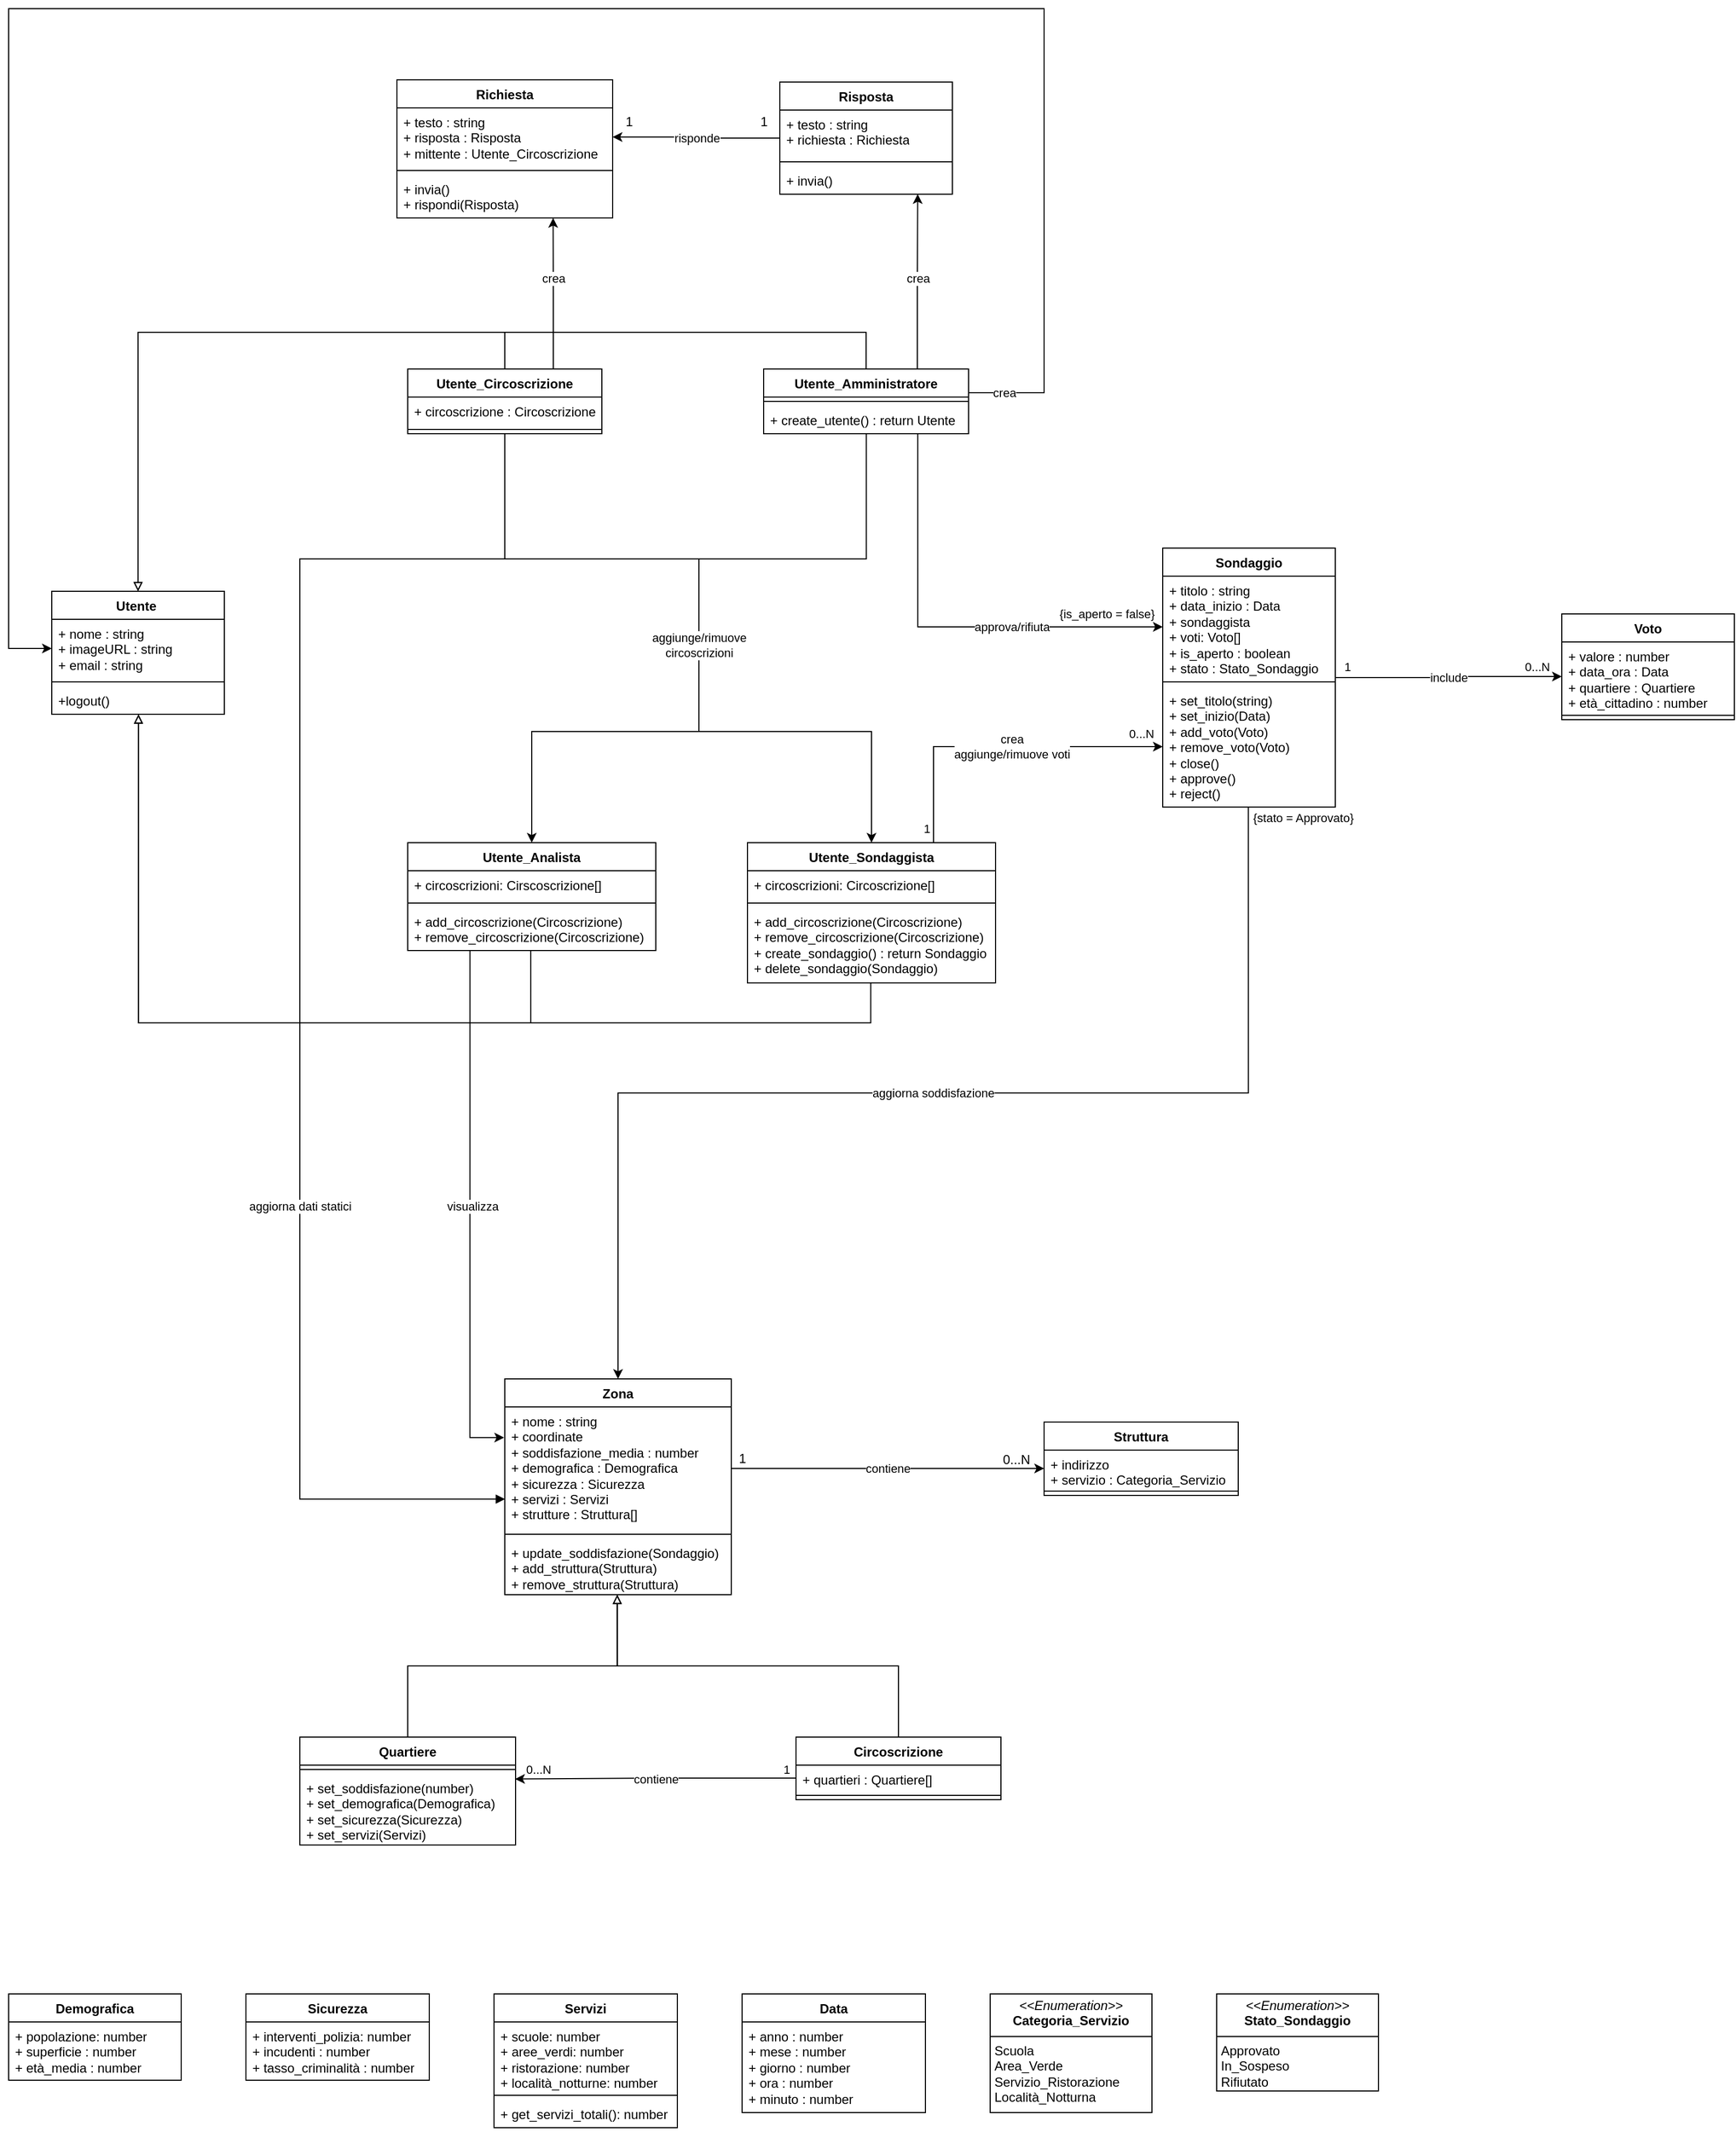 <mxfile version="25.0.3">
  <diagram name="Page-1" id="PLHEX14s0yR5wj9dEpjZ">
    <mxGraphModel dx="2977" dy="1614" grid="1" gridSize="10" guides="1" tooltips="1" connect="1" arrows="1" fold="1" page="1" pageScale="1" pageWidth="2339" pageHeight="3300" math="0" shadow="0">
      <root>
        <mxCell id="0" />
        <mxCell id="1" parent="0" />
        <mxCell id="chuGA78F28cxGPpsPuDr-1" style="edgeStyle=orthogonalEdgeStyle;rounded=0;orthogonalLoop=1;jettySize=auto;html=1;entryX=0.5;entryY=0;entryDx=0;entryDy=0;startArrow=block;startFill=0;endArrow=none;endFill=0;" edge="1" parent="1" source="RidJvcQYEvCWUVDWe50Y-5" target="Lnp6TW67bfk-wFxMHtYv-6">
          <mxGeometry relative="1" as="geometry">
            <Array as="points">
              <mxPoint x="490" y="700" />
              <mxPoint x="1165" y="700" />
            </Array>
          </mxGeometry>
        </mxCell>
        <mxCell id="chuGA78F28cxGPpsPuDr-2" style="edgeStyle=orthogonalEdgeStyle;rounded=0;orthogonalLoop=1;jettySize=auto;html=1;entryX=0.5;entryY=0;entryDx=0;entryDy=0;startArrow=block;startFill=0;endArrow=none;endFill=0;" edge="1" parent="1" source="RidJvcQYEvCWUVDWe50Y-5" target="Lnp6TW67bfk-wFxMHtYv-10">
          <mxGeometry relative="1" as="geometry">
            <Array as="points">
              <mxPoint x="490" y="700" />
              <mxPoint x="830" y="700" />
            </Array>
          </mxGeometry>
        </mxCell>
        <mxCell id="chuGA78F28cxGPpsPuDr-7" style="edgeStyle=orthogonalEdgeStyle;rounded=0;orthogonalLoop=1;jettySize=auto;html=1;endArrow=none;endFill=0;startArrow=block;startFill=0;exitX=0.502;exitY=1.011;exitDx=0;exitDy=0;exitPerimeter=0;entryX=0.497;entryY=0.997;entryDx=0;entryDy=0;entryPerimeter=0;" edge="1" parent="1" source="RidJvcQYEvCWUVDWe50Y-8" target="RidJvcQYEvCWUVDWe50Y-42">
          <mxGeometry relative="1" as="geometry">
            <mxPoint x="1170" y="1380" as="targetPoint" />
            <Array as="points">
              <mxPoint x="490" y="1340" />
              <mxPoint x="1169" y="1340" />
            </Array>
          </mxGeometry>
        </mxCell>
        <mxCell id="RidJvcQYEvCWUVDWe50Y-5" value="Utente&amp;nbsp;" style="swimlane;fontStyle=1;align=center;verticalAlign=top;childLayout=stackLayout;horizontal=1;startSize=26;horizontalStack=0;resizeParent=1;resizeParentMax=0;resizeLast=0;collapsible=1;marginBottom=0;whiteSpace=wrap;html=1;" parent="1" vertex="1">
          <mxGeometry x="410" y="940" width="160" height="114" as="geometry">
            <mxRectangle x="260" y="770" width="100" height="30" as="alternateBounds" />
          </mxGeometry>
        </mxCell>
        <mxCell id="RidJvcQYEvCWUVDWe50Y-6" value="&lt;div&gt;+ nome : string&lt;/div&gt;+ imageURL : string&lt;div&gt;+ email : string&lt;/div&gt;" style="text;strokeColor=none;fillColor=none;align=left;verticalAlign=top;spacingLeft=4;spacingRight=4;overflow=hidden;rotatable=0;points=[[0,0.5],[1,0.5]];portConstraint=eastwest;whiteSpace=wrap;html=1;" parent="RidJvcQYEvCWUVDWe50Y-5" vertex="1">
          <mxGeometry y="26" width="160" height="54" as="geometry" />
        </mxCell>
        <mxCell id="RidJvcQYEvCWUVDWe50Y-7" value="" style="line;strokeWidth=1;fillColor=none;align=left;verticalAlign=middle;spacingTop=-1;spacingLeft=3;spacingRight=3;rotatable=0;labelPosition=right;points=[];portConstraint=eastwest;strokeColor=inherit;" parent="RidJvcQYEvCWUVDWe50Y-5" vertex="1">
          <mxGeometry y="80" width="160" height="8" as="geometry" />
        </mxCell>
        <mxCell id="RidJvcQYEvCWUVDWe50Y-8" value="+logout()" style="text;strokeColor=none;fillColor=none;align=left;verticalAlign=top;spacingLeft=4;spacingRight=4;overflow=hidden;rotatable=0;points=[[0,0.5],[1,0.5]];portConstraint=eastwest;whiteSpace=wrap;html=1;" parent="RidJvcQYEvCWUVDWe50Y-5" vertex="1">
          <mxGeometry y="88" width="160" height="26" as="geometry" />
        </mxCell>
        <mxCell id="RidJvcQYEvCWUVDWe50Y-68" value="include" style="edgeStyle=orthogonalEdgeStyle;rounded=0;orthogonalLoop=1;jettySize=auto;html=1;entryX=0;entryY=0.5;entryDx=0;entryDy=0;" parent="1" source="RidJvcQYEvCWUVDWe50Y-9" target="RidJvcQYEvCWUVDWe50Y-26" edge="1">
          <mxGeometry x="-0.0" relative="1" as="geometry">
            <mxPoint as="offset" />
          </mxGeometry>
        </mxCell>
        <mxCell id="chuGA78F28cxGPpsPuDr-65" value="0...N" style="edgeLabel;html=1;align=center;verticalAlign=middle;resizable=0;points=[];" vertex="1" connectable="0" parent="RidJvcQYEvCWUVDWe50Y-68">
          <mxGeometry x="0.845" y="1" relative="1" as="geometry">
            <mxPoint x="-7" y="-8" as="offset" />
          </mxGeometry>
        </mxCell>
        <mxCell id="chuGA78F28cxGPpsPuDr-66" value="1" style="edgeLabel;html=1;align=center;verticalAlign=middle;resizable=0;points=[];" vertex="1" connectable="0" parent="RidJvcQYEvCWUVDWe50Y-68">
          <mxGeometry x="-0.862" y="2" relative="1" as="geometry">
            <mxPoint x="-4" y="-8" as="offset" />
          </mxGeometry>
        </mxCell>
        <mxCell id="Lnp6TW67bfk-wFxMHtYv-61" value="aggiorna soddisfazione" style="edgeStyle=orthogonalEdgeStyle;rounded=0;orthogonalLoop=1;jettySize=auto;html=1;exitX=0.496;exitY=0.999;exitDx=0;exitDy=0;exitPerimeter=0;" parent="1" source="RidJvcQYEvCWUVDWe50Y-12" target="Lnp6TW67bfk-wFxMHtYv-14" edge="1">
          <mxGeometry relative="1" as="geometry" />
        </mxCell>
        <mxCell id="chuGA78F28cxGPpsPuDr-18" value="{stato = Approvato}" style="edgeLabel;html=1;align=center;verticalAlign=middle;resizable=0;points=[];" vertex="1" connectable="0" parent="Lnp6TW67bfk-wFxMHtYv-61">
          <mxGeometry x="0.77" y="1" relative="1" as="geometry">
            <mxPoint x="634" y="-392" as="offset" />
          </mxGeometry>
        </mxCell>
        <mxCell id="RidJvcQYEvCWUVDWe50Y-9" value="Sondaggio" style="swimlane;fontStyle=1;align=center;verticalAlign=top;childLayout=stackLayout;horizontal=1;startSize=26;horizontalStack=0;resizeParent=1;resizeParentMax=0;resizeLast=0;collapsible=1;marginBottom=0;whiteSpace=wrap;html=1;" parent="1" vertex="1">
          <mxGeometry x="1440" y="900" width="160" height="240" as="geometry" />
        </mxCell>
        <mxCell id="RidJvcQYEvCWUVDWe50Y-10" value="+ titolo : string&lt;div&gt;+ data_inizio : Data&lt;/div&gt;&lt;div&gt;+ sondaggista&lt;/div&gt;&lt;div&gt;+ voti: Voto[]&lt;/div&gt;&lt;div&gt;+ is_aperto : boolean&lt;/div&gt;&lt;div&gt;+ stato : Stato_Sondaggio&lt;/div&gt;" style="text;strokeColor=none;fillColor=none;align=left;verticalAlign=top;spacingLeft=4;spacingRight=4;overflow=hidden;rotatable=0;points=[[0,0.5],[1,0.5]];portConstraint=eastwest;whiteSpace=wrap;html=1;" parent="RidJvcQYEvCWUVDWe50Y-9" vertex="1">
          <mxGeometry y="26" width="160" height="94" as="geometry" />
        </mxCell>
        <mxCell id="RidJvcQYEvCWUVDWe50Y-11" value="" style="line;strokeWidth=1;fillColor=none;align=left;verticalAlign=middle;spacingTop=-1;spacingLeft=3;spacingRight=3;rotatable=0;labelPosition=right;points=[];portConstraint=eastwest;strokeColor=inherit;" parent="RidJvcQYEvCWUVDWe50Y-9" vertex="1">
          <mxGeometry y="120" width="160" height="8" as="geometry" />
        </mxCell>
        <mxCell id="RidJvcQYEvCWUVDWe50Y-12" value="+ set_titolo(string)&lt;div&gt;+ set_inizio(Data)&lt;/div&gt;&lt;div&gt;+ add_voto(Voto)&lt;/div&gt;&lt;div&gt;+ remove_voto(Voto)&lt;/div&gt;&lt;div&gt;+ close()&lt;/div&gt;&lt;div&gt;+ approve()&lt;/div&gt;&lt;div&gt;+ reject()&lt;/div&gt;" style="text;strokeColor=none;fillColor=none;align=left;verticalAlign=top;spacingLeft=4;spacingRight=4;overflow=hidden;rotatable=0;points=[[0,0.5],[1,0.5]];portConstraint=eastwest;whiteSpace=wrap;html=1;" parent="RidJvcQYEvCWUVDWe50Y-9" vertex="1">
          <mxGeometry y="128" width="160" height="112" as="geometry" />
        </mxCell>
        <mxCell id="RidJvcQYEvCWUVDWe50Y-48" value="contiene" style="edgeStyle=orthogonalEdgeStyle;rounded=0;orthogonalLoop=1;jettySize=auto;html=1;entryX=0;entryY=0.5;entryDx=0;entryDy=0;exitX=1;exitY=0.5;exitDx=0;exitDy=0;" parent="1" source="Lnp6TW67bfk-wFxMHtYv-15" target="Lnp6TW67bfk-wFxMHtYv-19" edge="1">
          <mxGeometry relative="1" as="geometry" />
        </mxCell>
        <mxCell id="RidJvcQYEvCWUVDWe50Y-17" value="Quartiere" style="swimlane;fontStyle=1;align=center;verticalAlign=top;childLayout=stackLayout;horizontal=1;startSize=26;horizontalStack=0;resizeParent=1;resizeParentMax=0;resizeLast=0;collapsible=1;marginBottom=0;whiteSpace=wrap;html=1;" parent="1" vertex="1">
          <mxGeometry x="640" y="2002" width="200" height="100" as="geometry" />
        </mxCell>
        <mxCell id="RidJvcQYEvCWUVDWe50Y-19" value="" style="line;strokeWidth=1;fillColor=none;align=left;verticalAlign=middle;spacingTop=-1;spacingLeft=3;spacingRight=3;rotatable=0;labelPosition=right;points=[];portConstraint=eastwest;strokeColor=inherit;" parent="RidJvcQYEvCWUVDWe50Y-17" vertex="1">
          <mxGeometry y="26" width="200" height="8" as="geometry" />
        </mxCell>
        <mxCell id="RidJvcQYEvCWUVDWe50Y-20" value="&lt;div&gt;+ set_soddisfazione(number)&lt;/div&gt;&lt;div&gt;+ set_demografica(Demografica)&lt;/div&gt;&lt;div&gt;+ set_sicurezza(Sicurezza)&lt;/div&gt;&lt;div&gt;+ set_servizi(Servizi)&lt;/div&gt;" style="text;strokeColor=none;fillColor=none;align=left;verticalAlign=top;spacingLeft=4;spacingRight=4;overflow=hidden;rotatable=0;points=[[0,0.5],[1,0.5]];portConstraint=eastwest;whiteSpace=wrap;html=1;" parent="RidJvcQYEvCWUVDWe50Y-17" vertex="1">
          <mxGeometry y="34" width="200" height="66" as="geometry" />
        </mxCell>
        <mxCell id="RidJvcQYEvCWUVDWe50Y-21" value="Circoscrizione" style="swimlane;fontStyle=1;align=center;verticalAlign=top;childLayout=stackLayout;horizontal=1;startSize=26;horizontalStack=0;resizeParent=1;resizeParentMax=0;resizeLast=0;collapsible=1;marginBottom=0;whiteSpace=wrap;html=1;" parent="1" vertex="1">
          <mxGeometry x="1100" y="2002" width="190" height="58" as="geometry">
            <mxRectangle x="1730" y="660" width="120" height="30" as="alternateBounds" />
          </mxGeometry>
        </mxCell>
        <mxCell id="RidJvcQYEvCWUVDWe50Y-22" value="&lt;div&gt;+ quartieri : Quartiere[]&lt;br&gt;&lt;div&gt;&lt;br&gt;&lt;/div&gt;&lt;/div&gt;" style="text;strokeColor=none;fillColor=none;align=left;verticalAlign=top;spacingLeft=4;spacingRight=4;overflow=hidden;rotatable=0;points=[[0,0.5],[1,0.5]];portConstraint=eastwest;whiteSpace=wrap;html=1;" parent="RidJvcQYEvCWUVDWe50Y-21" vertex="1">
          <mxGeometry y="26" width="190" height="24" as="geometry" />
        </mxCell>
        <mxCell id="RidJvcQYEvCWUVDWe50Y-23" value="" style="line;strokeWidth=1;fillColor=none;align=left;verticalAlign=middle;spacingTop=-1;spacingLeft=3;spacingRight=3;rotatable=0;labelPosition=right;points=[];portConstraint=eastwest;strokeColor=inherit;" parent="RidJvcQYEvCWUVDWe50Y-21" vertex="1">
          <mxGeometry y="50" width="190" height="8" as="geometry" />
        </mxCell>
        <mxCell id="RidJvcQYEvCWUVDWe50Y-25" value="Voto" style="swimlane;fontStyle=1;align=center;verticalAlign=top;childLayout=stackLayout;horizontal=1;startSize=26;horizontalStack=0;resizeParent=1;resizeParentMax=0;resizeLast=0;collapsible=1;marginBottom=0;whiteSpace=wrap;html=1;" parent="1" vertex="1">
          <mxGeometry x="1810" y="961" width="160" height="98" as="geometry" />
        </mxCell>
        <mxCell id="RidJvcQYEvCWUVDWe50Y-26" value="+ valore : number&lt;div&gt;+ data_ora : Data&lt;br&gt;&lt;div&gt;+ quartiere : Quartiere&lt;br&gt;&lt;div&gt;+ età_cittadino : number&lt;/div&gt;&lt;/div&gt;&lt;/div&gt;" style="text;strokeColor=none;fillColor=none;align=left;verticalAlign=top;spacingLeft=4;spacingRight=4;overflow=hidden;rotatable=0;points=[[0,0.5],[1,0.5]];portConstraint=eastwest;whiteSpace=wrap;html=1;" parent="RidJvcQYEvCWUVDWe50Y-25" vertex="1">
          <mxGeometry y="26" width="160" height="64" as="geometry" />
        </mxCell>
        <mxCell id="RidJvcQYEvCWUVDWe50Y-27" value="" style="line;strokeWidth=1;fillColor=none;align=left;verticalAlign=middle;spacingTop=-1;spacingLeft=3;spacingRight=3;rotatable=0;labelPosition=right;points=[];portConstraint=eastwest;strokeColor=inherit;" parent="RidJvcQYEvCWUVDWe50Y-25" vertex="1">
          <mxGeometry y="90" width="160" height="8" as="geometry" />
        </mxCell>
        <mxCell id="chuGA78F28cxGPpsPuDr-69" value="visualizza" style="edgeStyle=orthogonalEdgeStyle;rounded=0;orthogonalLoop=1;jettySize=auto;html=1;entryX=-0.003;entryY=0.249;entryDx=0;entryDy=0;exitX=0.251;exitY=1.003;exitDx=0;exitDy=0;exitPerimeter=0;entryPerimeter=0;" edge="1" parent="1" source="RidJvcQYEvCWUVDWe50Y-38" target="Lnp6TW67bfk-wFxMHtYv-15">
          <mxGeometry x="-0.019" y="2" relative="1" as="geometry">
            <mxPoint x="800" y="1300" as="sourcePoint" />
            <mxPoint as="offset" />
          </mxGeometry>
        </mxCell>
        <mxCell id="RidJvcQYEvCWUVDWe50Y-35" value="Utente_Analista" style="swimlane;fontStyle=1;align=center;verticalAlign=top;childLayout=stackLayout;horizontal=1;startSize=26;horizontalStack=0;resizeParent=1;resizeParentMax=0;resizeLast=0;collapsible=1;marginBottom=0;whiteSpace=wrap;html=1;" parent="1" vertex="1">
          <mxGeometry x="740" y="1173" width="230" height="100" as="geometry" />
        </mxCell>
        <mxCell id="RidJvcQYEvCWUVDWe50Y-36" value="+ circoscrizioni: Cirscoscrizione[]" style="text;strokeColor=none;fillColor=none;align=left;verticalAlign=top;spacingLeft=4;spacingRight=4;overflow=hidden;rotatable=0;points=[[0,0.5],[1,0.5]];portConstraint=eastwest;whiteSpace=wrap;html=1;" parent="RidJvcQYEvCWUVDWe50Y-35" vertex="1">
          <mxGeometry y="26" width="230" height="26" as="geometry" />
        </mxCell>
        <mxCell id="RidJvcQYEvCWUVDWe50Y-37" value="" style="line;strokeWidth=1;fillColor=none;align=left;verticalAlign=middle;spacingTop=-1;spacingLeft=3;spacingRight=3;rotatable=0;labelPosition=right;points=[];portConstraint=eastwest;strokeColor=inherit;" parent="RidJvcQYEvCWUVDWe50Y-35" vertex="1">
          <mxGeometry y="52" width="230" height="8" as="geometry" />
        </mxCell>
        <mxCell id="RidJvcQYEvCWUVDWe50Y-38" value="+ add_circoscrizione(Circoscrizione)&lt;div&gt;+ remove_circoscrizione(Circoscrizione)&lt;/div&gt;" style="text;strokeColor=none;fillColor=none;align=left;verticalAlign=top;spacingLeft=4;spacingRight=4;overflow=hidden;rotatable=0;points=[[0,0.5],[1,0.5]];portConstraint=eastwest;whiteSpace=wrap;html=1;" parent="RidJvcQYEvCWUVDWe50Y-35" vertex="1">
          <mxGeometry y="60" width="230" height="40" as="geometry" />
        </mxCell>
        <mxCell id="chuGA78F28cxGPpsPuDr-19" value="crea&lt;div&gt;aggiunge/rimuove voti&lt;/div&gt;" style="edgeStyle=orthogonalEdgeStyle;rounded=0;orthogonalLoop=1;jettySize=auto;html=1;entryX=0;entryY=0.5;entryDx=0;entryDy=0;exitX=0.75;exitY=0;exitDx=0;exitDy=0;" edge="1" parent="1" source="RidJvcQYEvCWUVDWe50Y-39" target="RidJvcQYEvCWUVDWe50Y-12">
          <mxGeometry x="0.071" relative="1" as="geometry">
            <Array as="points">
              <mxPoint x="1227" y="1084" />
            </Array>
            <mxPoint as="offset" />
          </mxGeometry>
        </mxCell>
        <mxCell id="chuGA78F28cxGPpsPuDr-67" value="0...N" style="edgeLabel;html=1;align=center;verticalAlign=middle;resizable=0;points=[];" vertex="1" connectable="0" parent="chuGA78F28cxGPpsPuDr-19">
          <mxGeometry x="0.587" y="1" relative="1" as="geometry">
            <mxPoint x="42" y="-11" as="offset" />
          </mxGeometry>
        </mxCell>
        <mxCell id="chuGA78F28cxGPpsPuDr-68" value="1" style="edgeLabel;html=1;align=center;verticalAlign=middle;resizable=0;points=[];" vertex="1" connectable="0" parent="chuGA78F28cxGPpsPuDr-19">
          <mxGeometry x="-0.862" y="-2" relative="1" as="geometry">
            <mxPoint x="-9" y="8" as="offset" />
          </mxGeometry>
        </mxCell>
        <mxCell id="RidJvcQYEvCWUVDWe50Y-39" value="Utente_Sondaggista" style="swimlane;fontStyle=1;align=center;verticalAlign=top;childLayout=stackLayout;horizontal=1;startSize=26;horizontalStack=0;resizeParent=1;resizeParentMax=0;resizeLast=0;collapsible=1;marginBottom=0;whiteSpace=wrap;html=1;" parent="1" vertex="1">
          <mxGeometry x="1055" y="1173" width="230" height="130" as="geometry" />
        </mxCell>
        <mxCell id="RidJvcQYEvCWUVDWe50Y-40" value="+ circoscrizioni: Circoscrizione[]" style="text;strokeColor=none;fillColor=none;align=left;verticalAlign=top;spacingLeft=4;spacingRight=4;overflow=hidden;rotatable=0;points=[[0,0.5],[1,0.5]];portConstraint=eastwest;whiteSpace=wrap;html=1;" parent="RidJvcQYEvCWUVDWe50Y-39" vertex="1">
          <mxGeometry y="26" width="230" height="26" as="geometry" />
        </mxCell>
        <mxCell id="RidJvcQYEvCWUVDWe50Y-41" value="" style="line;strokeWidth=1;fillColor=none;align=left;verticalAlign=middle;spacingTop=-1;spacingLeft=3;spacingRight=3;rotatable=0;labelPosition=right;points=[];portConstraint=eastwest;strokeColor=inherit;" parent="RidJvcQYEvCWUVDWe50Y-39" vertex="1">
          <mxGeometry y="52" width="230" height="8" as="geometry" />
        </mxCell>
        <mxCell id="RidJvcQYEvCWUVDWe50Y-42" value="&lt;div&gt;+ add_circoscrizione(Circoscrizione)&lt;br&gt;&lt;span style=&quot;background-color: initial;&quot;&gt;+ remove_circoscrizione(Circoscrizione)&lt;/span&gt;&lt;/div&gt;&lt;div&gt;+ create_sondaggio() : return Sondaggio&lt;/div&gt;&lt;div&gt;+ delete_sondaggio(Sondaggio)&lt;/div&gt;&lt;div&gt;&lt;br&gt;&lt;/div&gt;" style="text;strokeColor=none;fillColor=none;align=left;verticalAlign=top;spacingLeft=4;spacingRight=4;overflow=hidden;rotatable=0;points=[[0,0.5],[1,0.5]];portConstraint=eastwest;whiteSpace=wrap;html=1;" parent="RidJvcQYEvCWUVDWe50Y-39" vertex="1">
          <mxGeometry y="60" width="230" height="70" as="geometry" />
        </mxCell>
        <mxCell id="RidJvcQYEvCWUVDWe50Y-50" value="contiene" style="edgeStyle=orthogonalEdgeStyle;rounded=0;orthogonalLoop=1;jettySize=auto;html=1;exitX=0;exitY=0.5;exitDx=0;exitDy=0;entryX=0.998;entryY=0.073;entryDx=0;entryDy=0;entryPerimeter=0;" parent="1" source="RidJvcQYEvCWUVDWe50Y-22" target="RidJvcQYEvCWUVDWe50Y-20" edge="1">
          <mxGeometry relative="1" as="geometry">
            <mxPoint x="1030" y="2060" as="sourcePoint" />
            <mxPoint x="860" y="2020" as="targetPoint" />
          </mxGeometry>
        </mxCell>
        <mxCell id="Lnp6TW67bfk-wFxMHtYv-33" value="1" style="edgeLabel;html=1;align=center;verticalAlign=middle;resizable=0;points=[];" parent="RidJvcQYEvCWUVDWe50Y-50" vertex="1" connectable="0">
          <mxGeometry x="-0.905" y="-2" relative="1" as="geometry">
            <mxPoint x="3" y="-6" as="offset" />
          </mxGeometry>
        </mxCell>
        <mxCell id="Lnp6TW67bfk-wFxMHtYv-34" value="0...N" style="edgeLabel;html=1;align=center;verticalAlign=middle;resizable=0;points=[];" parent="RidJvcQYEvCWUVDWe50Y-50" vertex="1" connectable="0">
          <mxGeometry x="0.756" y="-1" relative="1" as="geometry">
            <mxPoint x="-11" y="-8" as="offset" />
          </mxGeometry>
        </mxCell>
        <mxCell id="RidJvcQYEvCWUVDWe50Y-59" value="Demografica" style="swimlane;fontStyle=1;align=center;verticalAlign=top;childLayout=stackLayout;horizontal=1;startSize=26;horizontalStack=0;resizeParent=1;resizeParentMax=0;resizeLast=0;collapsible=1;marginBottom=0;whiteSpace=wrap;html=1;" parent="1" vertex="1">
          <mxGeometry x="370" y="2240" width="160" height="80" as="geometry" />
        </mxCell>
        <mxCell id="RidJvcQYEvCWUVDWe50Y-60" value="+ popolazione: number&lt;div&gt;+ superficie : number&lt;/div&gt;&lt;div&gt;+ età_media : number&lt;/div&gt;" style="text;strokeColor=none;fillColor=none;align=left;verticalAlign=top;spacingLeft=4;spacingRight=4;overflow=hidden;rotatable=0;points=[[0,0.5],[1,0.5]];portConstraint=eastwest;whiteSpace=wrap;html=1;" parent="RidJvcQYEvCWUVDWe50Y-59" vertex="1">
          <mxGeometry y="26" width="160" height="54" as="geometry" />
        </mxCell>
        <mxCell id="RidJvcQYEvCWUVDWe50Y-61" value="Sicurezza" style="swimlane;fontStyle=1;align=center;verticalAlign=top;childLayout=stackLayout;horizontal=1;startSize=26;horizontalStack=0;resizeParent=1;resizeParentMax=0;resizeLast=0;collapsible=1;marginBottom=0;whiteSpace=wrap;html=1;" parent="1" vertex="1">
          <mxGeometry x="590" y="2240" width="170" height="80" as="geometry" />
        </mxCell>
        <mxCell id="RidJvcQYEvCWUVDWe50Y-62" value="+ interventi_polizia: number&lt;div&gt;+ incudenti : number&lt;/div&gt;&lt;div&gt;+ tasso_criminalità : number&lt;/div&gt;" style="text;strokeColor=none;fillColor=none;align=left;verticalAlign=top;spacingLeft=4;spacingRight=4;overflow=hidden;rotatable=0;points=[[0,0.5],[1,0.5]];portConstraint=eastwest;whiteSpace=wrap;html=1;" parent="RidJvcQYEvCWUVDWe50Y-61" vertex="1">
          <mxGeometry y="26" width="170" height="54" as="geometry" />
        </mxCell>
        <mxCell id="RidJvcQYEvCWUVDWe50Y-76" value="Data" style="swimlane;fontStyle=1;align=center;verticalAlign=top;childLayout=stackLayout;horizontal=1;startSize=26;horizontalStack=0;resizeParent=1;resizeParentMax=0;resizeLast=0;collapsible=1;marginBottom=0;whiteSpace=wrap;html=1;" parent="1" vertex="1">
          <mxGeometry x="1050" y="2240" width="170" height="110" as="geometry" />
        </mxCell>
        <mxCell id="RidJvcQYEvCWUVDWe50Y-77" value="+ anno : number&lt;div&gt;+ mese : number&lt;/div&gt;&lt;div&gt;+ giorno : number&lt;/div&gt;&lt;div&gt;+ ora : number&lt;/div&gt;&lt;div&gt;+ minuto : number&lt;/div&gt;" style="text;strokeColor=none;fillColor=none;align=left;verticalAlign=top;spacingLeft=4;spacingRight=4;overflow=hidden;rotatable=0;points=[[0,0.5],[1,0.5]];portConstraint=eastwest;whiteSpace=wrap;html=1;" parent="RidJvcQYEvCWUVDWe50Y-76" vertex="1">
          <mxGeometry y="26" width="170" height="84" as="geometry" />
        </mxCell>
        <mxCell id="Lnp6TW67bfk-wFxMHtYv-5" value="&lt;p style=&quot;margin:0px;margin-top:4px;text-align:center;&quot;&gt;&lt;i&gt;&amp;lt;&amp;lt;Enumeration&amp;gt;&amp;gt;&lt;/i&gt;&lt;br&gt;&lt;b&gt;Stato_Sondaggio&lt;/b&gt;&lt;/p&gt;&lt;hr size=&quot;1&quot; style=&quot;border-style:solid;&quot;&gt;&lt;p style=&quot;margin:0px;margin-left:4px;&quot;&gt;Approvato&lt;/p&gt;&lt;p style=&quot;margin:0px;margin-left:4px;&quot;&gt;In_Sospeso&lt;/p&gt;&lt;p style=&quot;margin:0px;margin-left:4px;&quot;&gt;Rifiutato&lt;/p&gt;&lt;p style=&quot;margin:0px;margin-left:4px;&quot;&gt;&lt;br&gt;&lt;/p&gt;" style="verticalAlign=top;align=left;overflow=fill;html=1;whiteSpace=wrap;" parent="1" vertex="1">
          <mxGeometry x="1490" y="2240" width="150" height="90" as="geometry" />
        </mxCell>
        <mxCell id="chuGA78F28cxGPpsPuDr-10" value="crea" style="edgeStyle=orthogonalEdgeStyle;rounded=0;orthogonalLoop=1;jettySize=auto;html=1;exitX=0.75;exitY=0;exitDx=0;exitDy=0;entryX=0.799;entryY=0.996;entryDx=0;entryDy=0;entryPerimeter=0;" edge="1" parent="1" source="Lnp6TW67bfk-wFxMHtYv-6" target="Lnp6TW67bfk-wFxMHtYv-49">
          <mxGeometry x="0.038" relative="1" as="geometry">
            <mxPoint x="1220" y="600" as="targetPoint" />
            <mxPoint as="offset" />
          </mxGeometry>
        </mxCell>
        <mxCell id="chuGA78F28cxGPpsPuDr-14" style="edgeStyle=orthogonalEdgeStyle;rounded=0;orthogonalLoop=1;jettySize=auto;html=1;entryX=0.5;entryY=1;entryDx=0;entryDy=0;endArrow=none;endFill=0;exitX=0.501;exitY=1.003;exitDx=0;exitDy=0;exitPerimeter=0;" edge="1" parent="1" source="Lnp6TW67bfk-wFxMHtYv-9" target="Lnp6TW67bfk-wFxMHtYv-10">
          <mxGeometry relative="1" as="geometry">
            <mxPoint x="870" y="950" as="targetPoint" />
            <Array as="points">
              <mxPoint x="1165" y="910" />
              <mxPoint x="830" y="910" />
            </Array>
          </mxGeometry>
        </mxCell>
        <mxCell id="chuGA78F28cxGPpsPuDr-61" value="approva/rifiuta" style="edgeStyle=orthogonalEdgeStyle;rounded=0;orthogonalLoop=1;jettySize=auto;html=1;exitX=0.752;exitY=1.014;exitDx=0;exitDy=0;exitPerimeter=0;entryX=0;entryY=0.5;entryDx=0;entryDy=0;" edge="1" parent="1" source="Lnp6TW67bfk-wFxMHtYv-9" target="RidJvcQYEvCWUVDWe50Y-10">
          <mxGeometry x="0.31" relative="1" as="geometry">
            <Array as="points">
              <mxPoint x="1213" y="973" />
            </Array>
            <mxPoint as="offset" />
          </mxGeometry>
        </mxCell>
        <mxCell id="chuGA78F28cxGPpsPuDr-62" value="{is_aperto = false}" style="edgeLabel;html=1;align=center;verticalAlign=middle;resizable=0;points=[];" vertex="1" connectable="0" parent="chuGA78F28cxGPpsPuDr-61">
          <mxGeometry x="0.816" y="2" relative="1" as="geometry">
            <mxPoint x="-15" y="-10" as="offset" />
          </mxGeometry>
        </mxCell>
        <mxCell id="Lnp6TW67bfk-wFxMHtYv-6" value="Utente_Amministratore" style="swimlane;fontStyle=1;align=center;verticalAlign=top;childLayout=stackLayout;horizontal=1;startSize=26;horizontalStack=0;resizeParent=1;resizeParentMax=0;resizeLast=0;collapsible=1;marginBottom=0;whiteSpace=wrap;html=1;" parent="1" vertex="1">
          <mxGeometry x="1070" y="734" width="190" height="60" as="geometry">
            <mxRectangle x="670" y="1158" width="160" height="30" as="alternateBounds" />
          </mxGeometry>
        </mxCell>
        <mxCell id="Lnp6TW67bfk-wFxMHtYv-8" value="" style="line;strokeWidth=1;fillColor=none;align=left;verticalAlign=middle;spacingTop=-1;spacingLeft=3;spacingRight=3;rotatable=0;labelPosition=right;points=[];portConstraint=eastwest;strokeColor=inherit;" parent="Lnp6TW67bfk-wFxMHtYv-6" vertex="1">
          <mxGeometry y="26" width="190" height="8" as="geometry" />
        </mxCell>
        <mxCell id="Lnp6TW67bfk-wFxMHtYv-9" value="+ create_utente() : return Utente" style="text;strokeColor=none;fillColor=none;align=left;verticalAlign=top;spacingLeft=4;spacingRight=4;overflow=hidden;rotatable=0;points=[[0,0.5],[1,0.5]];portConstraint=eastwest;whiteSpace=wrap;html=1;" parent="Lnp6TW67bfk-wFxMHtYv-6" vertex="1">
          <mxGeometry y="34" width="190" height="26" as="geometry" />
        </mxCell>
        <mxCell id="chuGA78F28cxGPpsPuDr-9" value="crea" style="edgeStyle=orthogonalEdgeStyle;rounded=0;orthogonalLoop=1;jettySize=auto;html=1;exitX=0.75;exitY=0;exitDx=0;exitDy=0;entryX=0.724;entryY=1;entryDx=0;entryDy=0;entryPerimeter=0;" edge="1" parent="1" source="Lnp6TW67bfk-wFxMHtYv-10" target="Lnp6TW67bfk-wFxMHtYv-45">
          <mxGeometry x="0.201" relative="1" as="geometry">
            <mxPoint x="870" y="620" as="targetPoint" />
            <mxPoint as="offset" />
          </mxGeometry>
        </mxCell>
        <mxCell id="Lnp6TW67bfk-wFxMHtYv-10" value="Utente_Circoscrizione" style="swimlane;fontStyle=1;align=center;verticalAlign=top;childLayout=stackLayout;horizontal=1;startSize=26;horizontalStack=0;resizeParent=1;resizeParentMax=0;resizeLast=0;collapsible=1;marginBottom=0;whiteSpace=wrap;html=1;" parent="1" vertex="1">
          <mxGeometry x="740" y="734" width="180" height="60" as="geometry" />
        </mxCell>
        <mxCell id="Lnp6TW67bfk-wFxMHtYv-11" value="+ circoscrizione : Circoscrizione" style="text;strokeColor=none;fillColor=none;align=left;verticalAlign=top;spacingLeft=4;spacingRight=4;overflow=hidden;rotatable=0;points=[[0,0.5],[1,0.5]];portConstraint=eastwest;whiteSpace=wrap;html=1;" parent="Lnp6TW67bfk-wFxMHtYv-10" vertex="1">
          <mxGeometry y="26" width="180" height="26" as="geometry" />
        </mxCell>
        <mxCell id="Lnp6TW67bfk-wFxMHtYv-12" value="" style="line;strokeWidth=1;fillColor=none;align=left;verticalAlign=middle;spacingTop=-1;spacingLeft=3;spacingRight=3;rotatable=0;labelPosition=right;points=[];portConstraint=eastwest;strokeColor=inherit;" parent="Lnp6TW67bfk-wFxMHtYv-10" vertex="1">
          <mxGeometry y="52" width="180" height="8" as="geometry" />
        </mxCell>
        <mxCell id="Lnp6TW67bfk-wFxMHtYv-14" value="Zona" style="swimlane;fontStyle=1;align=center;verticalAlign=top;childLayout=stackLayout;horizontal=1;startSize=26;horizontalStack=0;resizeParent=1;resizeParentMax=0;resizeLast=0;collapsible=1;marginBottom=0;whiteSpace=wrap;html=1;" parent="1" vertex="1">
          <mxGeometry x="830" y="1670" width="210" height="200" as="geometry" />
        </mxCell>
        <mxCell id="Lnp6TW67bfk-wFxMHtYv-15" value="+ nome : string&lt;div&gt;+ coordinate&lt;br&gt;&lt;div&gt;+ soddisfazione_media : number&lt;/div&gt;&lt;div&gt;+ demografica : Demografica&lt;/div&gt;&lt;div&gt;+ sicurezza : Sicurezza&lt;/div&gt;&lt;div&gt;+ servizi : Servizi&lt;/div&gt;&lt;/div&gt;&lt;div&gt;+ strutture : Struttura[]&lt;/div&gt;" style="text;strokeColor=none;fillColor=none;align=left;verticalAlign=top;spacingLeft=4;spacingRight=4;overflow=hidden;rotatable=0;points=[[0,0.5],[1,0.5]];portConstraint=eastwest;whiteSpace=wrap;html=1;" parent="Lnp6TW67bfk-wFxMHtYv-14" vertex="1">
          <mxGeometry y="26" width="210" height="114" as="geometry" />
        </mxCell>
        <mxCell id="Lnp6TW67bfk-wFxMHtYv-16" value="" style="line;strokeWidth=1;fillColor=none;align=left;verticalAlign=middle;spacingTop=-1;spacingLeft=3;spacingRight=3;rotatable=0;labelPosition=right;points=[];portConstraint=eastwest;strokeColor=inherit;" parent="Lnp6TW67bfk-wFxMHtYv-14" vertex="1">
          <mxGeometry y="140" width="210" height="8" as="geometry" />
        </mxCell>
        <mxCell id="Lnp6TW67bfk-wFxMHtYv-17" value="+ update_soddisfazione(Sondaggio)&lt;div&gt;+ add_struttura(Struttura)&lt;/div&gt;&lt;div&gt;+ remove_struttura(Struttura)&lt;/div&gt;" style="text;strokeColor=none;fillColor=none;align=left;verticalAlign=top;spacingLeft=4;spacingRight=4;overflow=hidden;rotatable=0;points=[[0,0.5],[1,0.5]];portConstraint=eastwest;whiteSpace=wrap;html=1;" parent="Lnp6TW67bfk-wFxMHtYv-14" vertex="1">
          <mxGeometry y="148" width="210" height="52" as="geometry" />
        </mxCell>
        <mxCell id="Lnp6TW67bfk-wFxMHtYv-18" value="Struttura" style="swimlane;fontStyle=1;align=center;verticalAlign=top;childLayout=stackLayout;horizontal=1;startSize=26;horizontalStack=0;resizeParent=1;resizeParentMax=0;resizeLast=0;collapsible=1;marginBottom=0;whiteSpace=wrap;html=1;" parent="1" vertex="1">
          <mxGeometry x="1330" y="1710" width="180" height="68" as="geometry" />
        </mxCell>
        <mxCell id="Lnp6TW67bfk-wFxMHtYv-19" value="+ indirizzo&amp;nbsp;&lt;div&gt;+ servizio : Categoria_Servizio&lt;/div&gt;" style="text;strokeColor=none;fillColor=none;align=left;verticalAlign=top;spacingLeft=4;spacingRight=4;overflow=hidden;rotatable=0;points=[[0,0.5],[1,0.5]];portConstraint=eastwest;whiteSpace=wrap;html=1;" parent="Lnp6TW67bfk-wFxMHtYv-18" vertex="1">
          <mxGeometry y="26" width="180" height="34" as="geometry" />
        </mxCell>
        <mxCell id="Lnp6TW67bfk-wFxMHtYv-20" value="" style="line;strokeWidth=1;fillColor=none;align=left;verticalAlign=middle;spacingTop=-1;spacingLeft=3;spacingRight=3;rotatable=0;labelPosition=right;points=[];portConstraint=eastwest;strokeColor=inherit;" parent="Lnp6TW67bfk-wFxMHtYv-18" vertex="1">
          <mxGeometry y="60" width="180" height="8" as="geometry" />
        </mxCell>
        <mxCell id="Lnp6TW67bfk-wFxMHtYv-24" value="&lt;p style=&quot;margin:0px;margin-top:4px;text-align:center;&quot;&gt;&lt;i&gt;&amp;lt;&amp;lt;Enumeration&amp;gt;&amp;gt;&lt;/i&gt;&lt;br&gt;&lt;b&gt;Categoria_Servizio&lt;/b&gt;&lt;/p&gt;&lt;hr size=&quot;1&quot; style=&quot;border-style:solid;&quot;&gt;&lt;p style=&quot;margin:0px;margin-left:4px;&quot;&gt;Scuola&lt;/p&gt;&lt;p style=&quot;margin:0px;margin-left:4px;&quot;&gt;Area_Verde&lt;/p&gt;&lt;p style=&quot;margin:0px;margin-left:4px;&quot;&gt;Servizio_Ristorazione&lt;/p&gt;&lt;p style=&quot;margin:0px;margin-left:4px;&quot;&gt;Località_Notturna&lt;/p&gt;&lt;p style=&quot;margin:0px;margin-left:4px;&quot;&gt;&lt;br&gt;&lt;/p&gt;" style="verticalAlign=top;align=left;overflow=fill;html=1;whiteSpace=wrap;" parent="1" vertex="1">
          <mxGeometry x="1280" y="2240" width="150" height="110" as="geometry" />
        </mxCell>
        <mxCell id="Lnp6TW67bfk-wFxMHtYv-26" style="edgeStyle=orthogonalEdgeStyle;rounded=0;orthogonalLoop=1;jettySize=auto;html=1;exitX=0.5;exitY=0;exitDx=0;exitDy=0;entryX=0.497;entryY=0.999;entryDx=0;entryDy=0;entryPerimeter=0;endArrow=block;endFill=0;" parent="1" source="RidJvcQYEvCWUVDWe50Y-17" target="Lnp6TW67bfk-wFxMHtYv-17" edge="1">
          <mxGeometry relative="1" as="geometry">
            <mxPoint x="924" y="1830" as="targetPoint" />
          </mxGeometry>
        </mxCell>
        <mxCell id="Lnp6TW67bfk-wFxMHtYv-27" style="edgeStyle=orthogonalEdgeStyle;rounded=0;orthogonalLoop=1;jettySize=auto;html=1;exitX=0.5;exitY=0;exitDx=0;exitDy=0;entryX=0.496;entryY=1.002;entryDx=0;entryDy=0;entryPerimeter=0;endArrow=block;endFill=0;" parent="1" source="RidJvcQYEvCWUVDWe50Y-21" target="Lnp6TW67bfk-wFxMHtYv-17" edge="1">
          <mxGeometry relative="1" as="geometry">
            <mxPoint x="750" y="2012" as="sourcePoint" />
            <mxPoint x="934" y="1834" as="targetPoint" />
          </mxGeometry>
        </mxCell>
        <mxCell id="Lnp6TW67bfk-wFxMHtYv-35" value="0...N" style="text;html=1;align=center;verticalAlign=middle;resizable=0;points=[];autosize=1;strokeColor=none;fillColor=none;" parent="1" vertex="1">
          <mxGeometry x="1279" y="1730" width="50" height="30" as="geometry" />
        </mxCell>
        <mxCell id="Lnp6TW67bfk-wFxMHtYv-36" value="1" style="text;html=1;align=center;verticalAlign=middle;resizable=0;points=[];autosize=1;strokeColor=none;fillColor=none;" parent="1" vertex="1">
          <mxGeometry x="1035" y="1729" width="30" height="30" as="geometry" />
        </mxCell>
        <mxCell id="Lnp6TW67bfk-wFxMHtYv-42" value="Richiesta" style="swimlane;fontStyle=1;align=center;verticalAlign=top;childLayout=stackLayout;horizontal=1;startSize=26;horizontalStack=0;resizeParent=1;resizeParentMax=0;resizeLast=0;collapsible=1;marginBottom=0;whiteSpace=wrap;html=1;" parent="1" vertex="1">
          <mxGeometry x="730" y="466" width="200" height="128" as="geometry" />
        </mxCell>
        <mxCell id="Lnp6TW67bfk-wFxMHtYv-43" value="+ testo : string&lt;div&gt;+ risposta : Risposta&lt;/div&gt;&lt;div&gt;+ mittente : Utente_Circoscrizione&lt;/div&gt;" style="text;strokeColor=none;fillColor=none;align=left;verticalAlign=top;spacingLeft=4;spacingRight=4;overflow=hidden;rotatable=0;points=[[0,0.5],[1,0.5]];portConstraint=eastwest;whiteSpace=wrap;html=1;" parent="Lnp6TW67bfk-wFxMHtYv-42" vertex="1">
          <mxGeometry y="26" width="200" height="54" as="geometry" />
        </mxCell>
        <mxCell id="Lnp6TW67bfk-wFxMHtYv-44" value="" style="line;strokeWidth=1;fillColor=none;align=left;verticalAlign=middle;spacingTop=-1;spacingLeft=3;spacingRight=3;rotatable=0;labelPosition=right;points=[];portConstraint=eastwest;strokeColor=inherit;" parent="Lnp6TW67bfk-wFxMHtYv-42" vertex="1">
          <mxGeometry y="80" width="200" height="8" as="geometry" />
        </mxCell>
        <mxCell id="Lnp6TW67bfk-wFxMHtYv-45" value="&lt;div&gt;+ invia()&lt;/div&gt;+ rispondi(Risposta)" style="text;strokeColor=none;fillColor=none;align=left;verticalAlign=top;spacingLeft=4;spacingRight=4;overflow=hidden;rotatable=0;points=[[0,0.5],[1,0.5]];portConstraint=eastwest;whiteSpace=wrap;html=1;" parent="Lnp6TW67bfk-wFxMHtYv-42" vertex="1">
          <mxGeometry y="88" width="200" height="40" as="geometry" />
        </mxCell>
        <mxCell id="Lnp6TW67bfk-wFxMHtYv-50" value="risponde" style="edgeStyle=orthogonalEdgeStyle;rounded=0;orthogonalLoop=1;jettySize=auto;html=1;entryX=1;entryY=0.5;entryDx=0;entryDy=0;" parent="1" source="Lnp6TW67bfk-wFxMHtYv-46" target="Lnp6TW67bfk-wFxMHtYv-43" edge="1">
          <mxGeometry relative="1" as="geometry">
            <mxPoint x="1580.0" y="636" as="targetPoint" />
          </mxGeometry>
        </mxCell>
        <mxCell id="Lnp6TW67bfk-wFxMHtYv-46" value="Risposta" style="swimlane;fontStyle=1;align=center;verticalAlign=top;childLayout=stackLayout;horizontal=1;startSize=26;horizontalStack=0;resizeParent=1;resizeParentMax=0;resizeLast=0;collapsible=1;marginBottom=0;whiteSpace=wrap;html=1;" parent="1" vertex="1">
          <mxGeometry x="1085" y="468" width="160" height="104" as="geometry" />
        </mxCell>
        <mxCell id="Lnp6TW67bfk-wFxMHtYv-47" value="+ testo : string&lt;div&gt;+ richiesta : Richiesta&lt;/div&gt;" style="text;strokeColor=none;fillColor=none;align=left;verticalAlign=top;spacingLeft=4;spacingRight=4;overflow=hidden;rotatable=0;points=[[0,0.5],[1,0.5]];portConstraint=eastwest;whiteSpace=wrap;html=1;" parent="Lnp6TW67bfk-wFxMHtYv-46" vertex="1">
          <mxGeometry y="26" width="160" height="44" as="geometry" />
        </mxCell>
        <mxCell id="Lnp6TW67bfk-wFxMHtYv-48" value="" style="line;strokeWidth=1;fillColor=none;align=left;verticalAlign=middle;spacingTop=-1;spacingLeft=3;spacingRight=3;rotatable=0;labelPosition=right;points=[];portConstraint=eastwest;strokeColor=inherit;" parent="Lnp6TW67bfk-wFxMHtYv-46" vertex="1">
          <mxGeometry y="70" width="160" height="8" as="geometry" />
        </mxCell>
        <mxCell id="Lnp6TW67bfk-wFxMHtYv-49" value="+ invia()" style="text;strokeColor=none;fillColor=none;align=left;verticalAlign=top;spacingLeft=4;spacingRight=4;overflow=hidden;rotatable=0;points=[[0,0.5],[1,0.5]];portConstraint=eastwest;whiteSpace=wrap;html=1;" parent="Lnp6TW67bfk-wFxMHtYv-46" vertex="1">
          <mxGeometry y="78" width="160" height="26" as="geometry" />
        </mxCell>
        <mxCell id="Lnp6TW67bfk-wFxMHtYv-53" value="1" style="text;html=1;align=center;verticalAlign=middle;resizable=0;points=[];autosize=1;strokeColor=none;fillColor=none;" parent="1" vertex="1">
          <mxGeometry x="930" y="490" width="30" height="30" as="geometry" />
        </mxCell>
        <mxCell id="Lnp6TW67bfk-wFxMHtYv-54" value="1" style="text;html=1;align=center;verticalAlign=middle;resizable=0;points=[];autosize=1;strokeColor=none;fillColor=none;" parent="1" vertex="1">
          <mxGeometry x="1055" y="490" width="30" height="30" as="geometry" />
        </mxCell>
        <mxCell id="chuGA78F28cxGPpsPuDr-6" style="edgeStyle=orthogonalEdgeStyle;rounded=0;orthogonalLoop=1;jettySize=auto;html=1;entryX=0.496;entryY=0.999;entryDx=0;entryDy=0;entryPerimeter=0;exitX=0.503;exitY=1.002;exitDx=0;exitDy=0;exitPerimeter=0;endArrow=none;endFill=0;startArrow=block;startFill=0;" edge="1" parent="1" source="RidJvcQYEvCWUVDWe50Y-8" target="RidJvcQYEvCWUVDWe50Y-38">
          <mxGeometry relative="1" as="geometry">
            <Array as="points">
              <mxPoint x="490" y="1340" />
              <mxPoint x="854" y="1340" />
            </Array>
          </mxGeometry>
        </mxCell>
        <mxCell id="chuGA78F28cxGPpsPuDr-11" value="crea" style="edgeStyle=orthogonalEdgeStyle;rounded=0;orthogonalLoop=1;jettySize=auto;html=1;entryX=0;entryY=0.5;entryDx=0;entryDy=0;exitX=1;exitY=0.25;exitDx=0;exitDy=0;" edge="1" parent="1" source="Lnp6TW67bfk-wFxMHtYv-6" target="RidJvcQYEvCWUVDWe50Y-6">
          <mxGeometry x="-0.961" relative="1" as="geometry">
            <mxPoint x="450" y="550" as="targetPoint" />
            <Array as="points">
              <mxPoint x="1330" y="756" />
              <mxPoint x="1330" y="400" />
              <mxPoint x="370" y="400" />
              <mxPoint x="370" y="993" />
            </Array>
            <mxPoint as="offset" />
          </mxGeometry>
        </mxCell>
        <mxCell id="chuGA78F28cxGPpsPuDr-15" style="edgeStyle=orthogonalEdgeStyle;rounded=0;orthogonalLoop=1;jettySize=auto;html=1;entryX=0.5;entryY=0;entryDx=0;entryDy=0;endArrow=classic;endFill=1;exitX=0.5;exitY=0;exitDx=0;exitDy=0;startArrow=classic;startFill=1;" edge="1" parent="1" source="RidJvcQYEvCWUVDWe50Y-39" target="RidJvcQYEvCWUVDWe50Y-35">
          <mxGeometry relative="1" as="geometry">
            <mxPoint x="830" y="980" as="targetPoint" />
            <mxPoint x="1165" y="980" as="sourcePoint" />
            <Array as="points">
              <mxPoint x="1170" y="1070" />
              <mxPoint x="855" y="1070" />
            </Array>
          </mxGeometry>
        </mxCell>
        <mxCell id="chuGA78F28cxGPpsPuDr-16" value="aggiunge/rimuove&lt;div&gt;circoscrizioni&lt;/div&gt;" style="endArrow=none;html=1;rounded=0;" edge="1" parent="1">
          <mxGeometry width="50" height="50" relative="1" as="geometry">
            <mxPoint x="1010" y="1070" as="sourcePoint" />
            <mxPoint x="1010" y="910" as="targetPoint" />
          </mxGeometry>
        </mxCell>
        <mxCell id="chuGA78F28cxGPpsPuDr-70" value="aggiorna dati statici" style="edgeStyle=orthogonalEdgeStyle;rounded=0;orthogonalLoop=1;jettySize=auto;html=1;endArrow=block;endFill=1;entryX=0.001;entryY=0.749;entryDx=0;entryDy=0;entryPerimeter=0;" edge="1" parent="1" target="Lnp6TW67bfk-wFxMHtYv-15">
          <mxGeometry x="0.262" relative="1" as="geometry">
            <mxPoint x="800" y="1810" as="targetPoint" />
            <mxPoint x="830" y="910" as="sourcePoint" />
            <Array as="points">
              <mxPoint x="640" y="910" />
              <mxPoint x="640" y="1781" />
            </Array>
            <mxPoint as="offset" />
          </mxGeometry>
        </mxCell>
        <mxCell id="RidJvcQYEvCWUVDWe50Y-63" value="Servizi" style="swimlane;fontStyle=1;align=center;verticalAlign=top;childLayout=stackLayout;horizontal=1;startSize=26;horizontalStack=0;resizeParent=1;resizeParentMax=0;resizeLast=0;collapsible=1;marginBottom=0;whiteSpace=wrap;html=1;" parent="1" vertex="1">
          <mxGeometry x="820" y="2240" width="170" height="124" as="geometry" />
        </mxCell>
        <mxCell id="RidJvcQYEvCWUVDWe50Y-64" value="+ scuole: number&lt;div&gt;+ aree_verdi: number&lt;/div&gt;&lt;div&gt;+ ristorazione: number&lt;/div&gt;&lt;div&gt;+ località_notturne: number&lt;/div&gt;" style="text;strokeColor=none;fillColor=none;align=left;verticalAlign=top;spacingLeft=4;spacingRight=4;overflow=hidden;rotatable=0;points=[[0,0.5],[1,0.5]];portConstraint=eastwest;whiteSpace=wrap;html=1;" parent="RidJvcQYEvCWUVDWe50Y-63" vertex="1">
          <mxGeometry y="26" width="170" height="64" as="geometry" />
        </mxCell>
        <mxCell id="RidJvcQYEvCWUVDWe50Y-65" value="" style="line;strokeWidth=1;fillColor=none;align=left;verticalAlign=middle;spacingTop=-1;spacingLeft=3;spacingRight=3;rotatable=0;labelPosition=right;points=[];portConstraint=eastwest;strokeColor=inherit;" parent="RidJvcQYEvCWUVDWe50Y-63" vertex="1">
          <mxGeometry y="90" width="170" height="8" as="geometry" />
        </mxCell>
        <mxCell id="RidJvcQYEvCWUVDWe50Y-66" value="+ get_servizi_totali(): number" style="text;strokeColor=none;fillColor=none;align=left;verticalAlign=top;spacingLeft=4;spacingRight=4;overflow=hidden;rotatable=0;points=[[0,0.5],[1,0.5]];portConstraint=eastwest;whiteSpace=wrap;html=1;" parent="RidJvcQYEvCWUVDWe50Y-63" vertex="1">
          <mxGeometry y="98" width="170" height="26" as="geometry" />
        </mxCell>
      </root>
    </mxGraphModel>
  </diagram>
</mxfile>
